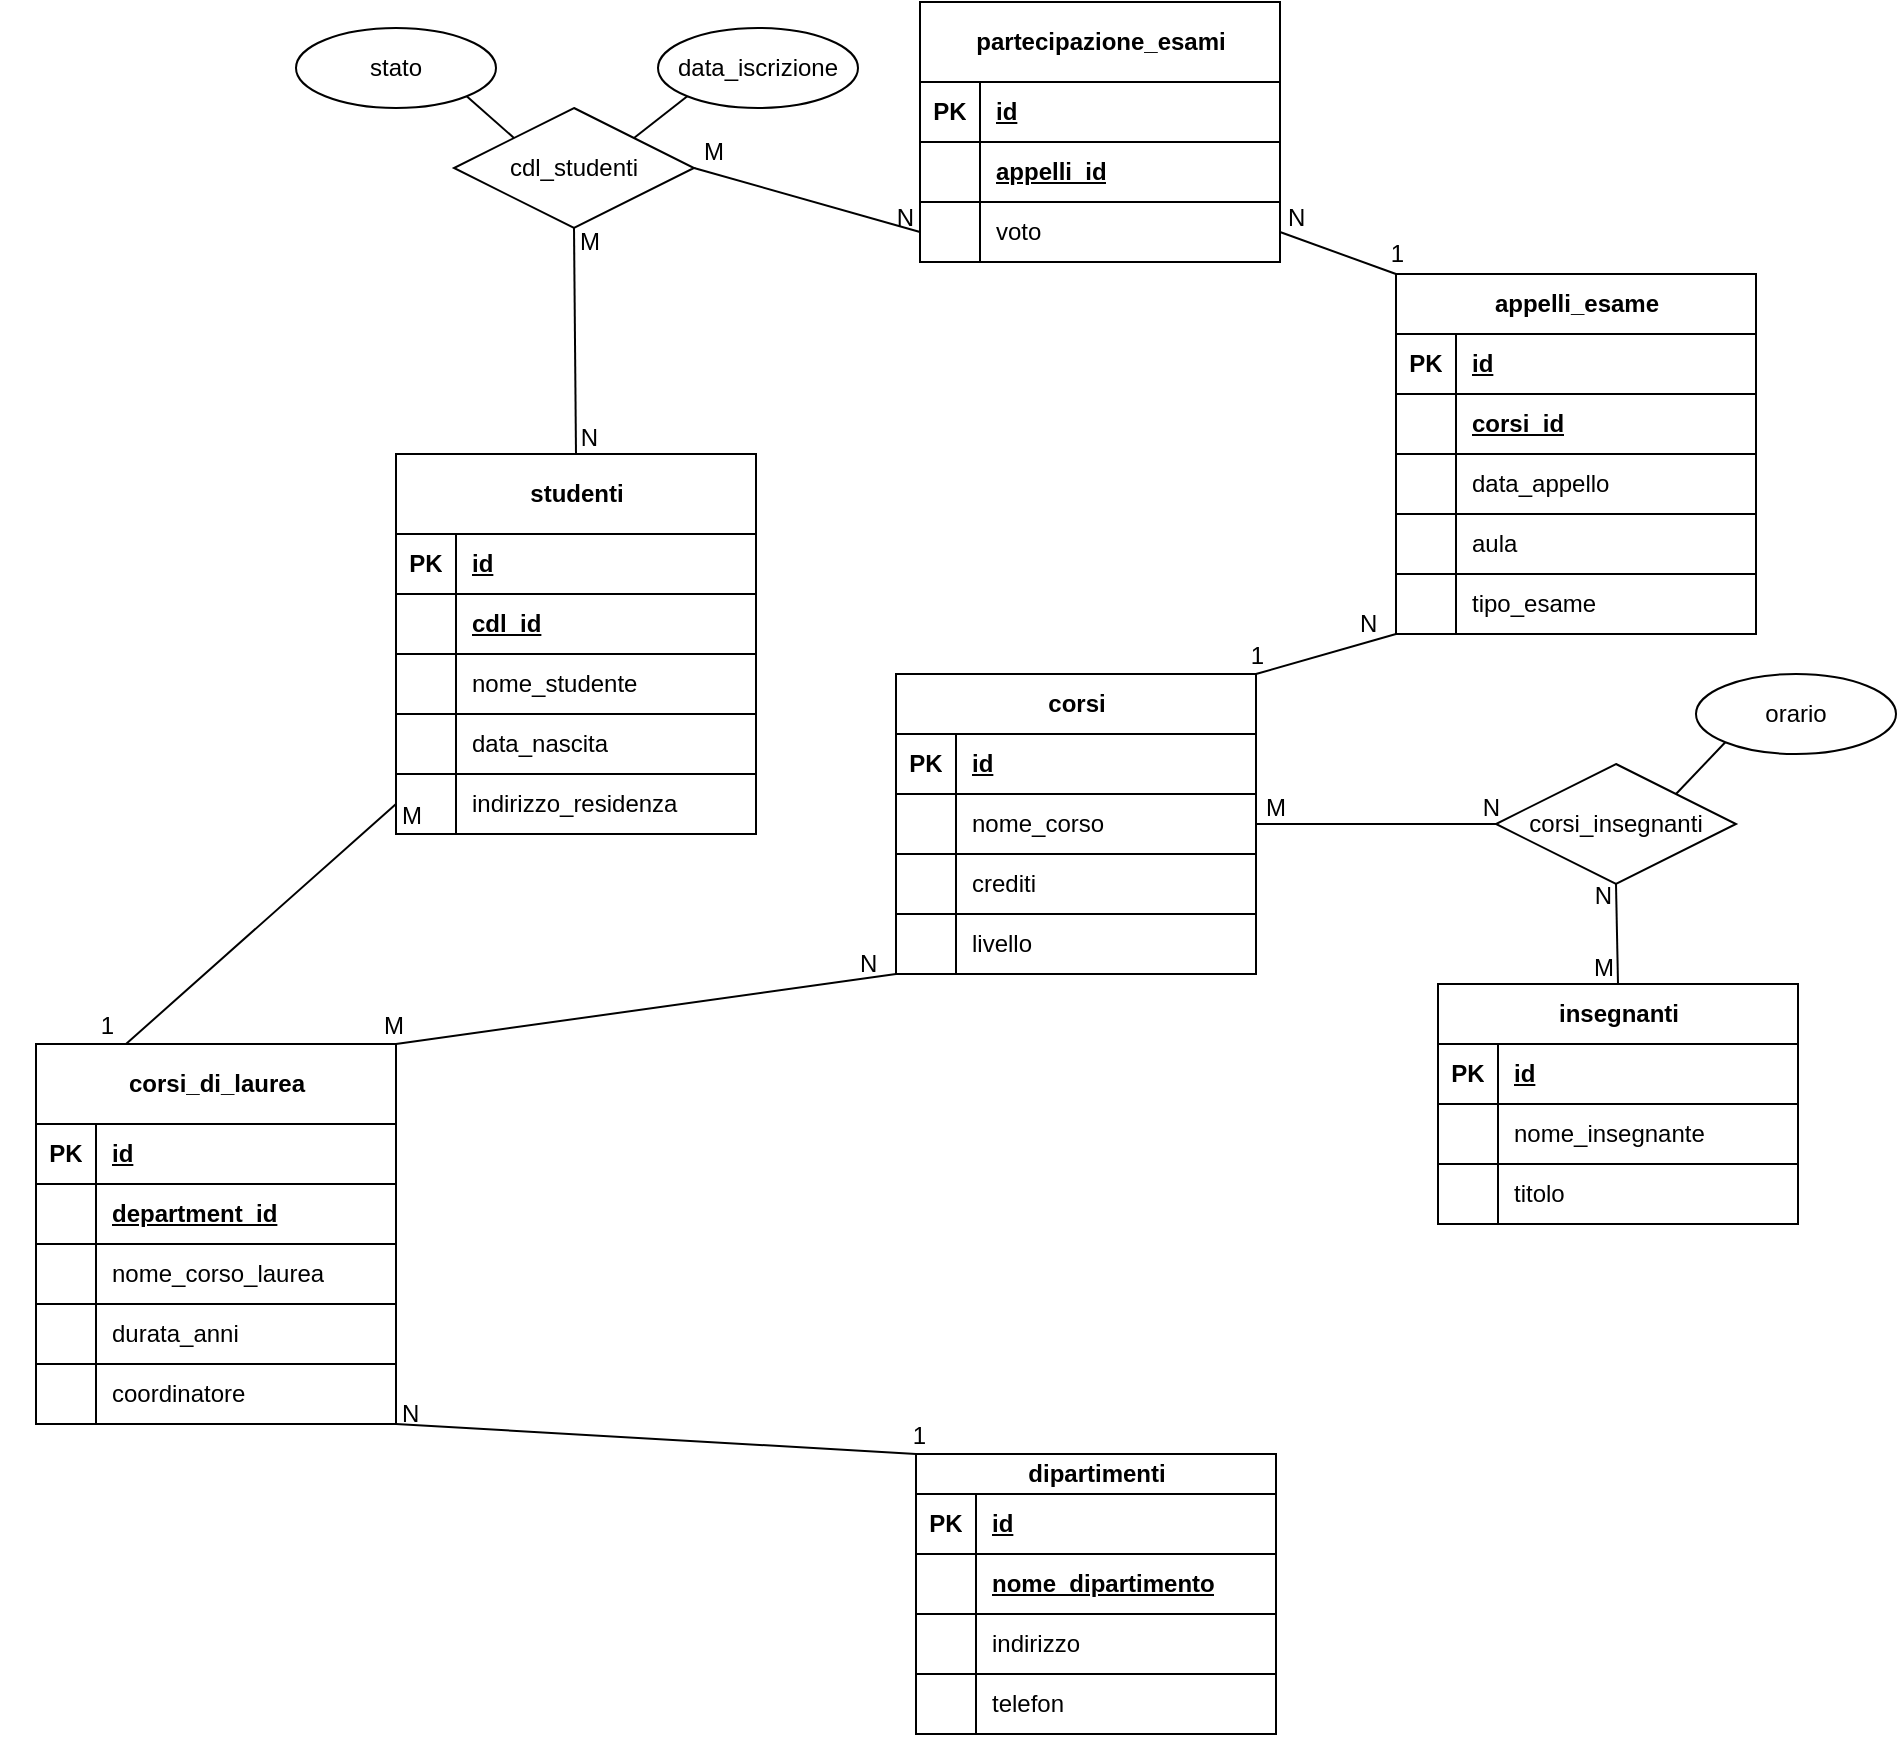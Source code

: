 <mxfile version="23.0.2" type="github">
  <diagram name="Page-1" id="NWVF9cYx0b9At_OMLeJA">
    <mxGraphModel dx="1184" dy="553" grid="1" gridSize="10" guides="1" tooltips="1" connect="1" arrows="1" fold="1" page="1" pageScale="1" pageWidth="850" pageHeight="1100" math="0" shadow="0">
      <root>
        <mxCell id="0" />
        <mxCell id="1" parent="0" />
        <mxCell id="LNe8rsWFTBaImqLRteXB-1" value="dipartimenti" style="shape=table;startSize=20;container=1;collapsible=1;childLayout=tableLayout;fixedRows=1;rowLines=0;fontStyle=1;align=center;resizeLast=1;html=1;" parent="1" vertex="1">
          <mxGeometry x="460" y="760" width="180" height="140" as="geometry" />
        </mxCell>
        <mxCell id="LNe8rsWFTBaImqLRteXB-101" style="shape=tableRow;horizontal=0;startSize=0;swimlaneHead=0;swimlaneBody=0;fillColor=none;collapsible=0;dropTarget=0;points=[[0,0.5],[1,0.5]];portConstraint=eastwest;top=0;left=0;right=0;bottom=1;" parent="LNe8rsWFTBaImqLRteXB-1" vertex="1">
          <mxGeometry y="20" width="180" height="30" as="geometry" />
        </mxCell>
        <mxCell id="LNe8rsWFTBaImqLRteXB-102" value="PK" style="shape=partialRectangle;connectable=0;fillColor=none;top=0;left=0;bottom=0;right=0;fontStyle=1;overflow=hidden;whiteSpace=wrap;html=1;" parent="LNe8rsWFTBaImqLRteXB-101" vertex="1">
          <mxGeometry width="30" height="30" as="geometry">
            <mxRectangle width="30" height="30" as="alternateBounds" />
          </mxGeometry>
        </mxCell>
        <mxCell id="LNe8rsWFTBaImqLRteXB-103" value="id" style="shape=partialRectangle;connectable=0;fillColor=none;top=0;left=0;bottom=0;right=0;align=left;spacingLeft=6;fontStyle=5;overflow=hidden;whiteSpace=wrap;html=1;" parent="LNe8rsWFTBaImqLRteXB-101" vertex="1">
          <mxGeometry x="30" width="150" height="30" as="geometry">
            <mxRectangle width="150" height="30" as="alternateBounds" />
          </mxGeometry>
        </mxCell>
        <mxCell id="LNe8rsWFTBaImqLRteXB-2" value="" style="shape=tableRow;horizontal=0;startSize=0;swimlaneHead=0;swimlaneBody=0;fillColor=none;collapsible=0;dropTarget=0;points=[[0,0.5],[1,0.5]];portConstraint=eastwest;top=0;left=0;right=0;bottom=1;" parent="LNe8rsWFTBaImqLRteXB-1" vertex="1">
          <mxGeometry y="50" width="180" height="30" as="geometry" />
        </mxCell>
        <mxCell id="LNe8rsWFTBaImqLRteXB-3" value="" style="shape=partialRectangle;connectable=0;fillColor=none;top=0;left=0;bottom=0;right=0;fontStyle=1;overflow=hidden;whiteSpace=wrap;html=1;" parent="LNe8rsWFTBaImqLRteXB-2" vertex="1">
          <mxGeometry width="30" height="30" as="geometry">
            <mxRectangle width="30" height="30" as="alternateBounds" />
          </mxGeometry>
        </mxCell>
        <mxCell id="LNe8rsWFTBaImqLRteXB-4" value="nome_dipartimento" style="shape=partialRectangle;connectable=0;fillColor=none;top=0;left=0;bottom=0;right=0;align=left;spacingLeft=6;fontStyle=5;overflow=hidden;whiteSpace=wrap;html=1;" parent="LNe8rsWFTBaImqLRteXB-2" vertex="1">
          <mxGeometry x="30" width="150" height="30" as="geometry">
            <mxRectangle width="150" height="30" as="alternateBounds" />
          </mxGeometry>
        </mxCell>
        <mxCell id="LNe8rsWFTBaImqLRteXB-5" value="" style="shape=tableRow;horizontal=0;startSize=0;swimlaneHead=0;swimlaneBody=0;fillColor=none;collapsible=0;dropTarget=0;points=[[0,0.5],[1,0.5]];portConstraint=eastwest;top=0;left=0;right=0;bottom=0;" parent="LNe8rsWFTBaImqLRteXB-1" vertex="1">
          <mxGeometry y="80" width="180" height="30" as="geometry" />
        </mxCell>
        <mxCell id="LNe8rsWFTBaImqLRteXB-6" value="" style="shape=partialRectangle;connectable=0;fillColor=none;top=0;left=0;bottom=0;right=0;editable=1;overflow=hidden;whiteSpace=wrap;html=1;" parent="LNe8rsWFTBaImqLRteXB-5" vertex="1">
          <mxGeometry width="30" height="30" as="geometry">
            <mxRectangle width="30" height="30" as="alternateBounds" />
          </mxGeometry>
        </mxCell>
        <mxCell id="LNe8rsWFTBaImqLRteXB-7" value="&lt;div&gt;indirizzo&lt;/div&gt;" style="shape=partialRectangle;connectable=0;fillColor=none;top=0;left=0;bottom=1;right=0;align=left;spacingLeft=6;overflow=hidden;whiteSpace=wrap;html=1;perimeterSpacing=1;container=0;" parent="LNe8rsWFTBaImqLRteXB-5" vertex="1">
          <mxGeometry x="30" width="150" height="30" as="geometry">
            <mxRectangle width="150" height="30" as="alternateBounds" />
          </mxGeometry>
        </mxCell>
        <mxCell id="QzkcNydhMAJki6XrrXDj-22" style="shape=tableRow;horizontal=0;startSize=0;swimlaneHead=0;swimlaneBody=0;collapsible=0;dropTarget=0;points=[[0,0.5],[1,0.5]];portConstraint=eastwest;top=0;left=0;right=0;bottom=1;perimeterSpacing=1;fillColor=none;swimlaneFillColor=none;strokeColor=default;swimlaneLine=0;shadow=0;rounded=0;" parent="LNe8rsWFTBaImqLRteXB-1" vertex="1">
          <mxGeometry y="110" width="180" height="30" as="geometry" />
        </mxCell>
        <mxCell id="QzkcNydhMAJki6XrrXDj-23" style="shape=partialRectangle;connectable=0;fillColor=none;top=1;left=0;bottom=0;right=0;editable=1;overflow=hidden;whiteSpace=wrap;html=1;" parent="QzkcNydhMAJki6XrrXDj-22" vertex="1">
          <mxGeometry width="30" height="30" as="geometry">
            <mxRectangle width="30" height="30" as="alternateBounds" />
          </mxGeometry>
        </mxCell>
        <mxCell id="QzkcNydhMAJki6XrrXDj-24" value="telefon" style="shape=partialRectangle;connectable=0;fillColor=none;top=1;left=0;bottom=0;right=0;align=left;spacingLeft=6;overflow=hidden;whiteSpace=wrap;html=1;perimeterSpacing=12;strokeColor=default;strokeWidth=26;opacity=0;" parent="QzkcNydhMAJki6XrrXDj-22" vertex="1">
          <mxGeometry x="30" width="150" height="30" as="geometry">
            <mxRectangle width="150" height="30" as="alternateBounds" />
          </mxGeometry>
        </mxCell>
        <mxCell id="LNe8rsWFTBaImqLRteXB-14" value="corsi_di_laurea" style="shape=table;startSize=40;container=1;collapsible=1;childLayout=tableLayout;fixedRows=1;rowLines=0;fontStyle=1;align=center;resizeLast=1;html=1;" parent="1" vertex="1">
          <mxGeometry x="20" y="555" width="180" height="190" as="geometry" />
        </mxCell>
        <mxCell id="LNe8rsWFTBaImqLRteXB-15" value="" style="shape=tableRow;horizontal=0;startSize=0;swimlaneHead=0;swimlaneBody=0;fillColor=none;collapsible=0;dropTarget=0;points=[[0,0.5],[1,0.5]];portConstraint=eastwest;top=0;left=0;right=0;bottom=1;" parent="LNe8rsWFTBaImqLRteXB-14" vertex="1">
          <mxGeometry y="40" width="180" height="30" as="geometry" />
        </mxCell>
        <mxCell id="LNe8rsWFTBaImqLRteXB-16" value="PK" style="shape=partialRectangle;connectable=0;fillColor=none;top=0;left=0;bottom=0;right=0;fontStyle=1;overflow=hidden;whiteSpace=wrap;html=1;" parent="LNe8rsWFTBaImqLRteXB-15" vertex="1">
          <mxGeometry width="30" height="30" as="geometry">
            <mxRectangle width="30" height="30" as="alternateBounds" />
          </mxGeometry>
        </mxCell>
        <mxCell id="LNe8rsWFTBaImqLRteXB-17" value="id" style="shape=partialRectangle;connectable=0;fillColor=none;top=0;left=0;bottom=0;right=0;align=left;spacingLeft=6;fontStyle=5;overflow=hidden;whiteSpace=wrap;html=1;" parent="LNe8rsWFTBaImqLRteXB-15" vertex="1">
          <mxGeometry x="30" width="150" height="30" as="geometry">
            <mxRectangle width="150" height="30" as="alternateBounds" />
          </mxGeometry>
        </mxCell>
        <mxCell id="kNroG_Ox8khJCNpqPooz-1" style="shape=tableRow;horizontal=0;startSize=0;swimlaneHead=0;swimlaneBody=0;fillColor=none;collapsible=0;dropTarget=0;points=[[0,0.5],[1,0.5]];portConstraint=eastwest;top=0;left=0;right=0;bottom=1;" vertex="1" parent="LNe8rsWFTBaImqLRteXB-14">
          <mxGeometry y="70" width="180" height="30" as="geometry" />
        </mxCell>
        <mxCell id="kNroG_Ox8khJCNpqPooz-2" style="shape=partialRectangle;connectable=0;fillColor=none;top=0;left=0;bottom=0;right=0;fontStyle=1;overflow=hidden;whiteSpace=wrap;html=1;" vertex="1" parent="kNroG_Ox8khJCNpqPooz-1">
          <mxGeometry width="30" height="30" as="geometry">
            <mxRectangle width="30" height="30" as="alternateBounds" />
          </mxGeometry>
        </mxCell>
        <mxCell id="kNroG_Ox8khJCNpqPooz-3" value="department_id" style="shape=partialRectangle;connectable=0;fillColor=none;top=0;left=0;bottom=0;right=0;align=left;spacingLeft=6;fontStyle=5;overflow=hidden;whiteSpace=wrap;html=1;" vertex="1" parent="kNroG_Ox8khJCNpqPooz-1">
          <mxGeometry x="30" width="150" height="30" as="geometry">
            <mxRectangle width="150" height="30" as="alternateBounds" />
          </mxGeometry>
        </mxCell>
        <mxCell id="LNe8rsWFTBaImqLRteXB-18" value="" style="shape=tableRow;horizontal=0;startSize=0;swimlaneHead=0;swimlaneBody=0;fillColor=none;collapsible=0;dropTarget=0;points=[[0,0.5],[1,0.5]];portConstraint=eastwest;top=0;left=0;right=0;bottom=0;" parent="LNe8rsWFTBaImqLRteXB-14" vertex="1">
          <mxGeometry y="100" width="180" height="30" as="geometry" />
        </mxCell>
        <mxCell id="LNe8rsWFTBaImqLRteXB-19" value="" style="shape=partialRectangle;connectable=0;fillColor=none;top=0;left=0;bottom=0;right=0;editable=1;overflow=hidden;whiteSpace=wrap;html=1;" parent="LNe8rsWFTBaImqLRteXB-18" vertex="1">
          <mxGeometry width="30" height="30" as="geometry">
            <mxRectangle width="30" height="30" as="alternateBounds" />
          </mxGeometry>
        </mxCell>
        <mxCell id="LNe8rsWFTBaImqLRteXB-20" value="nome_corso_laurea" style="shape=partialRectangle;connectable=0;fillColor=none;top=0;left=0;bottom=0;right=0;align=left;spacingLeft=6;overflow=hidden;whiteSpace=wrap;html=1;" parent="LNe8rsWFTBaImqLRteXB-18" vertex="1">
          <mxGeometry x="30" width="150" height="30" as="geometry">
            <mxRectangle width="150" height="30" as="alternateBounds" />
          </mxGeometry>
        </mxCell>
        <mxCell id="QzkcNydhMAJki6XrrXDj-28" style="shape=tableRow;horizontal=0;startSize=0;swimlaneHead=0;swimlaneBody=0;fillColor=none;collapsible=0;dropTarget=0;points=[[0,0.5],[1,0.5]];portConstraint=eastwest;top=0;left=0;right=0;bottom=0;" parent="LNe8rsWFTBaImqLRteXB-14" vertex="1">
          <mxGeometry y="130" width="180" height="30" as="geometry" />
        </mxCell>
        <mxCell id="QzkcNydhMAJki6XrrXDj-29" style="shape=partialRectangle;connectable=0;fillColor=none;top=1;left=0;bottom=0;right=0;editable=1;overflow=hidden;whiteSpace=wrap;html=1;" parent="QzkcNydhMAJki6XrrXDj-28" vertex="1">
          <mxGeometry width="30" height="30" as="geometry">
            <mxRectangle width="30" height="30" as="alternateBounds" />
          </mxGeometry>
        </mxCell>
        <mxCell id="QzkcNydhMAJki6XrrXDj-30" value="durata_anni" style="shape=partialRectangle;connectable=0;fillColor=none;top=1;left=0;bottom=0;right=0;align=left;spacingLeft=6;overflow=hidden;whiteSpace=wrap;html=1;" parent="QzkcNydhMAJki6XrrXDj-28" vertex="1">
          <mxGeometry x="30" width="150" height="30" as="geometry">
            <mxRectangle width="150" height="30" as="alternateBounds" />
          </mxGeometry>
        </mxCell>
        <mxCell id="QzkcNydhMAJki6XrrXDj-31" style="shape=tableRow;horizontal=0;startSize=0;swimlaneHead=0;swimlaneBody=0;fillColor=none;collapsible=0;dropTarget=0;points=[[0,0.5],[1,0.5]];portConstraint=eastwest;top=0;left=0;right=0;bottom=0;" parent="LNe8rsWFTBaImqLRteXB-14" vertex="1">
          <mxGeometry y="160" width="180" height="30" as="geometry" />
        </mxCell>
        <mxCell id="QzkcNydhMAJki6XrrXDj-32" style="shape=partialRectangle;connectable=0;fillColor=none;top=1;left=0;bottom=0;right=0;editable=1;overflow=hidden;whiteSpace=wrap;html=1;" parent="QzkcNydhMAJki6XrrXDj-31" vertex="1">
          <mxGeometry width="30" height="30" as="geometry">
            <mxRectangle width="30" height="30" as="alternateBounds" />
          </mxGeometry>
        </mxCell>
        <mxCell id="QzkcNydhMAJki6XrrXDj-33" value="coordinatore" style="shape=partialRectangle;connectable=0;fillColor=none;top=1;left=0;bottom=0;right=0;align=left;spacingLeft=6;overflow=hidden;whiteSpace=wrap;html=1;" parent="QzkcNydhMAJki6XrrXDj-31" vertex="1">
          <mxGeometry x="30" width="150" height="30" as="geometry">
            <mxRectangle width="150" height="30" as="alternateBounds" />
          </mxGeometry>
        </mxCell>
        <mxCell id="LNe8rsWFTBaImqLRteXB-21" value="" style="endArrow=none;html=1;rounded=0;exitX=1;exitY=1;exitDx=0;exitDy=0;entryX=0;entryY=0;entryDx=0;entryDy=0;" parent="1" source="LNe8rsWFTBaImqLRteXB-14" target="LNe8rsWFTBaImqLRteXB-1" edge="1">
          <mxGeometry relative="1" as="geometry">
            <mxPoint x="540" y="340" as="sourcePoint" />
            <mxPoint x="700" y="340" as="targetPoint" />
          </mxGeometry>
        </mxCell>
        <mxCell id="LNe8rsWFTBaImqLRteXB-22" value="N" style="resizable=0;html=1;whiteSpace=wrap;align=left;verticalAlign=bottom;" parent="LNe8rsWFTBaImqLRteXB-21" connectable="0" vertex="1">
          <mxGeometry x="-1" relative="1" as="geometry">
            <mxPoint x="1" y="3" as="offset" />
          </mxGeometry>
        </mxCell>
        <mxCell id="LNe8rsWFTBaImqLRteXB-23" value="1" style="resizable=0;html=1;whiteSpace=wrap;align=right;verticalAlign=bottom;" parent="LNe8rsWFTBaImqLRteXB-21" connectable="0" vertex="1">
          <mxGeometry x="1" relative="1" as="geometry">
            <mxPoint x="6" y="-1" as="offset" />
          </mxGeometry>
        </mxCell>
        <mxCell id="LNe8rsWFTBaImqLRteXB-24" value="corsi" style="shape=table;startSize=30;container=1;collapsible=1;childLayout=tableLayout;fixedRows=1;rowLines=0;fontStyle=1;align=center;resizeLast=1;html=1;" parent="1" vertex="1">
          <mxGeometry x="450" y="370" width="180" height="150" as="geometry" />
        </mxCell>
        <mxCell id="LNe8rsWFTBaImqLRteXB-25" value="" style="shape=tableRow;horizontal=0;startSize=0;swimlaneHead=0;swimlaneBody=0;fillColor=none;collapsible=0;dropTarget=0;points=[[0,0.5],[1,0.5]];portConstraint=eastwest;top=0;left=0;right=0;bottom=1;" parent="LNe8rsWFTBaImqLRteXB-24" vertex="1">
          <mxGeometry y="30" width="180" height="30" as="geometry" />
        </mxCell>
        <mxCell id="LNe8rsWFTBaImqLRteXB-26" value="PK" style="shape=partialRectangle;connectable=0;fillColor=none;top=0;left=0;bottom=0;right=0;fontStyle=1;overflow=hidden;whiteSpace=wrap;html=1;" parent="LNe8rsWFTBaImqLRteXB-25" vertex="1">
          <mxGeometry width="30" height="30" as="geometry">
            <mxRectangle width="30" height="30" as="alternateBounds" />
          </mxGeometry>
        </mxCell>
        <mxCell id="LNe8rsWFTBaImqLRteXB-27" value="id" style="shape=partialRectangle;connectable=0;fillColor=none;top=0;left=0;bottom=0;right=0;align=left;spacingLeft=6;fontStyle=5;overflow=hidden;whiteSpace=wrap;html=1;" parent="LNe8rsWFTBaImqLRteXB-25" vertex="1">
          <mxGeometry x="30" width="150" height="30" as="geometry">
            <mxRectangle width="150" height="30" as="alternateBounds" />
          </mxGeometry>
        </mxCell>
        <mxCell id="LNe8rsWFTBaImqLRteXB-28" value="" style="shape=tableRow;horizontal=0;startSize=0;swimlaneHead=0;swimlaneBody=0;fillColor=none;collapsible=0;dropTarget=0;points=[[0,0.5],[1,0.5]];portConstraint=eastwest;top=0;left=0;right=0;bottom=0;" parent="LNe8rsWFTBaImqLRteXB-24" vertex="1">
          <mxGeometry y="60" width="180" height="30" as="geometry" />
        </mxCell>
        <mxCell id="LNe8rsWFTBaImqLRteXB-29" value="" style="shape=partialRectangle;connectable=0;fillColor=none;top=0;left=0;bottom=0;right=0;editable=1;overflow=hidden;whiteSpace=wrap;html=1;" parent="LNe8rsWFTBaImqLRteXB-28" vertex="1">
          <mxGeometry width="30" height="30" as="geometry">
            <mxRectangle width="30" height="30" as="alternateBounds" />
          </mxGeometry>
        </mxCell>
        <mxCell id="LNe8rsWFTBaImqLRteXB-30" value="nome_corso" style="shape=partialRectangle;connectable=0;fillColor=none;top=0;left=0;bottom=0;right=0;align=left;spacingLeft=6;overflow=hidden;whiteSpace=wrap;html=1;" parent="LNe8rsWFTBaImqLRteXB-28" vertex="1">
          <mxGeometry x="30" width="150" height="30" as="geometry">
            <mxRectangle width="150" height="30" as="alternateBounds" />
          </mxGeometry>
        </mxCell>
        <mxCell id="QzkcNydhMAJki6XrrXDj-34" style="shape=tableRow;horizontal=0;startSize=0;swimlaneHead=0;swimlaneBody=0;fillColor=none;collapsible=0;dropTarget=0;points=[[0,0.5],[1,0.5]];portConstraint=eastwest;top=0;left=0;right=0;bottom=0;" parent="LNe8rsWFTBaImqLRteXB-24" vertex="1">
          <mxGeometry y="90" width="180" height="30" as="geometry" />
        </mxCell>
        <mxCell id="QzkcNydhMAJki6XrrXDj-35" style="shape=partialRectangle;connectable=0;fillColor=none;top=1;left=0;bottom=0;right=0;editable=1;overflow=hidden;whiteSpace=wrap;html=1;" parent="QzkcNydhMAJki6XrrXDj-34" vertex="1">
          <mxGeometry width="30" height="30" as="geometry">
            <mxRectangle width="30" height="30" as="alternateBounds" />
          </mxGeometry>
        </mxCell>
        <mxCell id="QzkcNydhMAJki6XrrXDj-36" value="crediti" style="shape=partialRectangle;connectable=0;fillColor=none;top=1;left=0;bottom=0;right=0;align=left;spacingLeft=6;overflow=hidden;whiteSpace=wrap;html=1;" parent="QzkcNydhMAJki6XrrXDj-34" vertex="1">
          <mxGeometry x="30" width="150" height="30" as="geometry">
            <mxRectangle width="150" height="30" as="alternateBounds" />
          </mxGeometry>
        </mxCell>
        <mxCell id="QzkcNydhMAJki6XrrXDj-37" style="shape=tableRow;horizontal=0;startSize=0;swimlaneHead=0;swimlaneBody=0;fillColor=none;collapsible=0;dropTarget=0;points=[[0,0.5],[1,0.5]];portConstraint=eastwest;top=0;left=0;right=0;bottom=0;" parent="LNe8rsWFTBaImqLRteXB-24" vertex="1">
          <mxGeometry y="120" width="180" height="30" as="geometry" />
        </mxCell>
        <mxCell id="QzkcNydhMAJki6XrrXDj-38" style="shape=partialRectangle;connectable=0;fillColor=none;top=1;left=0;bottom=0;right=0;editable=1;overflow=hidden;whiteSpace=wrap;html=1;" parent="QzkcNydhMAJki6XrrXDj-37" vertex="1">
          <mxGeometry width="30" height="30" as="geometry">
            <mxRectangle width="30" height="30" as="alternateBounds" />
          </mxGeometry>
        </mxCell>
        <mxCell id="QzkcNydhMAJki6XrrXDj-39" value="livello" style="shape=partialRectangle;connectable=0;fillColor=none;top=1;left=0;bottom=0;right=0;align=left;spacingLeft=6;overflow=hidden;whiteSpace=wrap;html=1;" parent="QzkcNydhMAJki6XrrXDj-37" vertex="1">
          <mxGeometry x="30" width="150" height="30" as="geometry">
            <mxRectangle width="150" height="30" as="alternateBounds" />
          </mxGeometry>
        </mxCell>
        <mxCell id="LNe8rsWFTBaImqLRteXB-31" value="" style="endArrow=none;html=1;rounded=0;entryX=1;entryY=0;entryDx=0;entryDy=0;exitX=0;exitY=1;exitDx=0;exitDy=0;" parent="1" source="LNe8rsWFTBaImqLRteXB-24" target="LNe8rsWFTBaImqLRteXB-14" edge="1">
          <mxGeometry relative="1" as="geometry">
            <mxPoint x="470" y="475" as="sourcePoint" />
            <mxPoint x="580" y="420" as="targetPoint" />
          </mxGeometry>
        </mxCell>
        <mxCell id="LNe8rsWFTBaImqLRteXB-32" value="N" style="resizable=0;html=1;whiteSpace=wrap;align=left;verticalAlign=bottom;" parent="LNe8rsWFTBaImqLRteXB-31" connectable="0" vertex="1">
          <mxGeometry x="-1" relative="1" as="geometry">
            <mxPoint x="-20" y="3" as="offset" />
          </mxGeometry>
        </mxCell>
        <mxCell id="LNe8rsWFTBaImqLRteXB-33" value="M" style="resizable=0;html=1;whiteSpace=wrap;align=right;verticalAlign=bottom;" parent="LNe8rsWFTBaImqLRteXB-31" connectable="0" vertex="1">
          <mxGeometry x="1" relative="1" as="geometry">
            <mxPoint x="6" y="-1" as="offset" />
          </mxGeometry>
        </mxCell>
        <mxCell id="LNe8rsWFTBaImqLRteXB-34" value="insegnanti" style="shape=table;startSize=30;container=1;collapsible=1;childLayout=tableLayout;fixedRows=1;rowLines=0;fontStyle=1;align=center;resizeLast=1;html=1;" parent="1" vertex="1">
          <mxGeometry x="721" y="525" width="180" height="120" as="geometry" />
        </mxCell>
        <mxCell id="LNe8rsWFTBaImqLRteXB-35" value="" style="shape=tableRow;horizontal=0;startSize=0;swimlaneHead=0;swimlaneBody=0;fillColor=none;collapsible=0;dropTarget=0;points=[[0,0.5],[1,0.5]];portConstraint=eastwest;top=0;left=0;right=0;bottom=1;" parent="LNe8rsWFTBaImqLRteXB-34" vertex="1">
          <mxGeometry y="30" width="180" height="30" as="geometry" />
        </mxCell>
        <mxCell id="LNe8rsWFTBaImqLRteXB-36" value="PK" style="shape=partialRectangle;connectable=0;fillColor=none;top=0;left=0;bottom=0;right=0;fontStyle=1;overflow=hidden;whiteSpace=wrap;html=1;" parent="LNe8rsWFTBaImqLRteXB-35" vertex="1">
          <mxGeometry width="30" height="30" as="geometry">
            <mxRectangle width="30" height="30" as="alternateBounds" />
          </mxGeometry>
        </mxCell>
        <mxCell id="LNe8rsWFTBaImqLRteXB-37" value="id" style="shape=partialRectangle;connectable=0;fillColor=none;top=0;left=0;bottom=0;right=0;align=left;spacingLeft=6;fontStyle=5;overflow=hidden;whiteSpace=wrap;html=1;" parent="LNe8rsWFTBaImqLRteXB-35" vertex="1">
          <mxGeometry x="30" width="150" height="30" as="geometry">
            <mxRectangle width="150" height="30" as="alternateBounds" />
          </mxGeometry>
        </mxCell>
        <mxCell id="LNe8rsWFTBaImqLRteXB-38" value="" style="shape=tableRow;horizontal=0;startSize=0;swimlaneHead=0;swimlaneBody=0;fillColor=none;collapsible=0;dropTarget=0;points=[[0,0.5],[1,0.5]];portConstraint=eastwest;top=0;left=0;right=0;bottom=0;" parent="LNe8rsWFTBaImqLRteXB-34" vertex="1">
          <mxGeometry y="60" width="180" height="30" as="geometry" />
        </mxCell>
        <mxCell id="LNe8rsWFTBaImqLRteXB-39" value="" style="shape=partialRectangle;connectable=0;fillColor=none;top=0;left=0;bottom=0;right=0;editable=1;overflow=hidden;whiteSpace=wrap;html=1;" parent="LNe8rsWFTBaImqLRteXB-38" vertex="1">
          <mxGeometry width="30" height="30" as="geometry">
            <mxRectangle width="30" height="30" as="alternateBounds" />
          </mxGeometry>
        </mxCell>
        <mxCell id="LNe8rsWFTBaImqLRteXB-40" value="nome_insegnante" style="shape=partialRectangle;connectable=0;fillColor=none;top=0;left=0;bottom=0;right=0;align=left;spacingLeft=6;overflow=hidden;whiteSpace=wrap;html=1;" parent="LNe8rsWFTBaImqLRteXB-38" vertex="1">
          <mxGeometry x="30" width="150" height="30" as="geometry">
            <mxRectangle width="150" height="30" as="alternateBounds" />
          </mxGeometry>
        </mxCell>
        <mxCell id="QzkcNydhMAJki6XrrXDj-40" style="shape=tableRow;horizontal=0;startSize=0;swimlaneHead=0;swimlaneBody=0;fillColor=none;collapsible=0;dropTarget=0;points=[[0,0.5],[1,0.5]];portConstraint=eastwest;top=0;left=0;right=0;bottom=0;" parent="LNe8rsWFTBaImqLRteXB-34" vertex="1">
          <mxGeometry y="90" width="180" height="30" as="geometry" />
        </mxCell>
        <mxCell id="QzkcNydhMAJki6XrrXDj-41" style="shape=partialRectangle;connectable=0;fillColor=none;top=1;left=0;bottom=0;right=0;editable=1;overflow=hidden;whiteSpace=wrap;html=1;" parent="QzkcNydhMAJki6XrrXDj-40" vertex="1">
          <mxGeometry width="30" height="30" as="geometry">
            <mxRectangle width="30" height="30" as="alternateBounds" />
          </mxGeometry>
        </mxCell>
        <mxCell id="QzkcNydhMAJki6XrrXDj-42" value="titolo" style="shape=partialRectangle;connectable=0;fillColor=none;top=1;left=0;bottom=0;right=0;align=left;spacingLeft=6;overflow=hidden;whiteSpace=wrap;html=1;" parent="QzkcNydhMAJki6XrrXDj-40" vertex="1">
          <mxGeometry x="30" width="150" height="30" as="geometry">
            <mxRectangle width="150" height="30" as="alternateBounds" />
          </mxGeometry>
        </mxCell>
        <mxCell id="LNe8rsWFTBaImqLRteXB-41" value="corsi_insegnanti" style="shape=rhombus;perimeter=rhombusPerimeter;whiteSpace=wrap;html=1;align=center;" parent="1" vertex="1">
          <mxGeometry x="750" y="415" width="120" height="60" as="geometry" />
        </mxCell>
        <mxCell id="LNe8rsWFTBaImqLRteXB-42" value="" style="endArrow=none;html=1;rounded=0;exitX=1;exitY=0.5;exitDx=0;exitDy=0;entryX=0;entryY=0.5;entryDx=0;entryDy=0;" parent="1" source="LNe8rsWFTBaImqLRteXB-28" target="LNe8rsWFTBaImqLRteXB-41" edge="1">
          <mxGeometry relative="1" as="geometry">
            <mxPoint x="520" y="500" as="sourcePoint" />
            <mxPoint x="680" y="500" as="targetPoint" />
          </mxGeometry>
        </mxCell>
        <mxCell id="LNe8rsWFTBaImqLRteXB-43" value="M" style="resizable=0;html=1;whiteSpace=wrap;align=left;verticalAlign=bottom;" parent="LNe8rsWFTBaImqLRteXB-42" connectable="0" vertex="1">
          <mxGeometry x="-1" relative="1" as="geometry">
            <mxPoint x="3" as="offset" />
          </mxGeometry>
        </mxCell>
        <mxCell id="LNe8rsWFTBaImqLRteXB-44" value="N" style="resizable=0;html=1;whiteSpace=wrap;align=right;verticalAlign=bottom;" parent="LNe8rsWFTBaImqLRteXB-42" connectable="0" vertex="1">
          <mxGeometry x="1" relative="1" as="geometry">
            <mxPoint x="3" as="offset" />
          </mxGeometry>
        </mxCell>
        <mxCell id="LNe8rsWFTBaImqLRteXB-45" value="" style="endArrow=none;html=1;rounded=0;exitX=0.5;exitY=0;exitDx=0;exitDy=0;entryX=0.5;entryY=1;entryDx=0;entryDy=0;" parent="1" source="LNe8rsWFTBaImqLRteXB-34" target="LNe8rsWFTBaImqLRteXB-41" edge="1">
          <mxGeometry relative="1" as="geometry">
            <mxPoint x="660" y="455" as="sourcePoint" />
            <mxPoint x="760" y="455" as="targetPoint" />
          </mxGeometry>
        </mxCell>
        <mxCell id="LNe8rsWFTBaImqLRteXB-46" value="M" style="resizable=0;html=1;whiteSpace=wrap;align=left;verticalAlign=bottom;" parent="LNe8rsWFTBaImqLRteXB-45" connectable="0" vertex="1">
          <mxGeometry x="-1" relative="1" as="geometry">
            <mxPoint x="-14" as="offset" />
          </mxGeometry>
        </mxCell>
        <mxCell id="LNe8rsWFTBaImqLRteXB-47" value="N" style="resizable=0;html=1;whiteSpace=wrap;align=right;verticalAlign=bottom;" parent="LNe8rsWFTBaImqLRteXB-45" connectable="0" vertex="1">
          <mxGeometry x="1" relative="1" as="geometry">
            <mxPoint x="-1" y="14" as="offset" />
          </mxGeometry>
        </mxCell>
        <mxCell id="LNe8rsWFTBaImqLRteXB-48" value="appelli_esame" style="shape=table;startSize=30;container=1;collapsible=1;childLayout=tableLayout;fixedRows=1;rowLines=0;fontStyle=1;align=center;resizeLast=1;html=1;" parent="1" vertex="1">
          <mxGeometry x="700" y="170" width="180" height="180" as="geometry" />
        </mxCell>
        <mxCell id="LNe8rsWFTBaImqLRteXB-49" value="" style="shape=tableRow;horizontal=0;startSize=0;swimlaneHead=0;swimlaneBody=0;fillColor=none;collapsible=0;dropTarget=0;points=[[0,0.5],[1,0.5]];portConstraint=eastwest;top=0;left=0;right=0;bottom=1;" parent="LNe8rsWFTBaImqLRteXB-48" vertex="1">
          <mxGeometry y="30" width="180" height="30" as="geometry" />
        </mxCell>
        <mxCell id="LNe8rsWFTBaImqLRteXB-50" value="PK" style="shape=partialRectangle;connectable=0;fillColor=none;top=0;left=0;bottom=0;right=0;fontStyle=1;overflow=hidden;whiteSpace=wrap;html=1;" parent="LNe8rsWFTBaImqLRteXB-49" vertex="1">
          <mxGeometry width="30" height="30" as="geometry">
            <mxRectangle width="30" height="30" as="alternateBounds" />
          </mxGeometry>
        </mxCell>
        <mxCell id="LNe8rsWFTBaImqLRteXB-51" value="id" style="shape=partialRectangle;connectable=0;fillColor=none;top=0;left=0;bottom=0;right=0;align=left;spacingLeft=6;fontStyle=5;overflow=hidden;whiteSpace=wrap;html=1;" parent="LNe8rsWFTBaImqLRteXB-49" vertex="1">
          <mxGeometry x="30" width="150" height="30" as="geometry">
            <mxRectangle width="150" height="30" as="alternateBounds" />
          </mxGeometry>
        </mxCell>
        <mxCell id="kNroG_Ox8khJCNpqPooz-7" style="shape=tableRow;horizontal=0;startSize=0;swimlaneHead=0;swimlaneBody=0;fillColor=none;collapsible=0;dropTarget=0;points=[[0,0.5],[1,0.5]];portConstraint=eastwest;top=0;left=0;right=0;bottom=1;" vertex="1" parent="LNe8rsWFTBaImqLRteXB-48">
          <mxGeometry y="60" width="180" height="30" as="geometry" />
        </mxCell>
        <mxCell id="kNroG_Ox8khJCNpqPooz-8" style="shape=partialRectangle;connectable=0;fillColor=none;top=0;left=0;bottom=0;right=0;fontStyle=1;overflow=hidden;whiteSpace=wrap;html=1;" vertex="1" parent="kNroG_Ox8khJCNpqPooz-7">
          <mxGeometry width="30" height="30" as="geometry">
            <mxRectangle width="30" height="30" as="alternateBounds" />
          </mxGeometry>
        </mxCell>
        <mxCell id="kNroG_Ox8khJCNpqPooz-9" value="corsi_id" style="shape=partialRectangle;connectable=0;fillColor=none;top=0;left=0;bottom=0;right=0;align=left;spacingLeft=6;fontStyle=5;overflow=hidden;whiteSpace=wrap;html=1;" vertex="1" parent="kNroG_Ox8khJCNpqPooz-7">
          <mxGeometry x="30" width="150" height="30" as="geometry">
            <mxRectangle width="150" height="30" as="alternateBounds" />
          </mxGeometry>
        </mxCell>
        <mxCell id="LNe8rsWFTBaImqLRteXB-52" value="" style="shape=tableRow;horizontal=0;startSize=0;swimlaneHead=0;swimlaneBody=0;fillColor=none;collapsible=0;dropTarget=0;points=[[0,0.5],[1,0.5]];portConstraint=eastwest;top=0;left=0;right=0;bottom=0;" parent="LNe8rsWFTBaImqLRteXB-48" vertex="1">
          <mxGeometry y="90" width="180" height="30" as="geometry" />
        </mxCell>
        <mxCell id="LNe8rsWFTBaImqLRteXB-53" value="" style="shape=partialRectangle;connectable=0;fillColor=none;top=0;left=0;bottom=0;right=0;editable=1;overflow=hidden;whiteSpace=wrap;html=1;" parent="LNe8rsWFTBaImqLRteXB-52" vertex="1">
          <mxGeometry width="30" height="30" as="geometry">
            <mxRectangle width="30" height="30" as="alternateBounds" />
          </mxGeometry>
        </mxCell>
        <mxCell id="LNe8rsWFTBaImqLRteXB-54" value="data_appello" style="shape=partialRectangle;connectable=0;fillColor=none;top=0;left=0;bottom=0;right=0;align=left;spacingLeft=6;overflow=hidden;whiteSpace=wrap;html=1;" parent="LNe8rsWFTBaImqLRteXB-52" vertex="1">
          <mxGeometry x="30" width="150" height="30" as="geometry">
            <mxRectangle width="150" height="30" as="alternateBounds" />
          </mxGeometry>
        </mxCell>
        <mxCell id="QzkcNydhMAJki6XrrXDj-46" style="shape=tableRow;horizontal=0;startSize=0;swimlaneHead=0;swimlaneBody=0;fillColor=none;collapsible=0;dropTarget=0;points=[[0,0.5],[1,0.5]];portConstraint=eastwest;top=0;left=0;right=0;bottom=0;" parent="LNe8rsWFTBaImqLRteXB-48" vertex="1">
          <mxGeometry y="120" width="180" height="30" as="geometry" />
        </mxCell>
        <mxCell id="QzkcNydhMAJki6XrrXDj-47" style="shape=partialRectangle;connectable=0;fillColor=none;top=1;left=0;bottom=0;right=0;editable=1;overflow=hidden;whiteSpace=wrap;html=1;" parent="QzkcNydhMAJki6XrrXDj-46" vertex="1">
          <mxGeometry width="30" height="30" as="geometry">
            <mxRectangle width="30" height="30" as="alternateBounds" />
          </mxGeometry>
        </mxCell>
        <mxCell id="QzkcNydhMAJki6XrrXDj-48" value="aula" style="shape=partialRectangle;connectable=0;fillColor=none;top=1;left=0;bottom=0;right=0;align=left;spacingLeft=6;overflow=hidden;whiteSpace=wrap;html=1;" parent="QzkcNydhMAJki6XrrXDj-46" vertex="1">
          <mxGeometry x="30" width="150" height="30" as="geometry">
            <mxRectangle width="150" height="30" as="alternateBounds" />
          </mxGeometry>
        </mxCell>
        <mxCell id="QzkcNydhMAJki6XrrXDj-43" style="shape=tableRow;horizontal=0;startSize=0;swimlaneHead=0;swimlaneBody=0;fillColor=none;collapsible=0;dropTarget=0;points=[[0,0.5],[1,0.5]];portConstraint=eastwest;top=0;left=0;right=0;bottom=0;" parent="LNe8rsWFTBaImqLRteXB-48" vertex="1">
          <mxGeometry y="150" width="180" height="30" as="geometry" />
        </mxCell>
        <mxCell id="QzkcNydhMAJki6XrrXDj-44" style="shape=partialRectangle;connectable=0;fillColor=none;top=1;left=0;bottom=0;right=0;editable=1;overflow=hidden;whiteSpace=wrap;html=1;" parent="QzkcNydhMAJki6XrrXDj-43" vertex="1">
          <mxGeometry width="30" height="30" as="geometry">
            <mxRectangle width="30" height="30" as="alternateBounds" />
          </mxGeometry>
        </mxCell>
        <mxCell id="QzkcNydhMAJki6XrrXDj-45" value="tipo_esame" style="shape=partialRectangle;connectable=0;fillColor=none;top=1;left=0;bottom=0;right=0;align=left;spacingLeft=6;overflow=hidden;whiteSpace=wrap;html=1;" parent="QzkcNydhMAJki6XrrXDj-43" vertex="1">
          <mxGeometry x="30" width="150" height="30" as="geometry">
            <mxRectangle width="150" height="30" as="alternateBounds" />
          </mxGeometry>
        </mxCell>
        <mxCell id="LNe8rsWFTBaImqLRteXB-55" value="" style="endArrow=none;html=1;rounded=0;entryX=1;entryY=0;entryDx=0;entryDy=0;exitX=0;exitY=1;exitDx=0;exitDy=0;" parent="1" source="LNe8rsWFTBaImqLRteXB-48" target="LNe8rsWFTBaImqLRteXB-24" edge="1">
          <mxGeometry relative="1" as="geometry">
            <mxPoint x="710" y="345" as="sourcePoint" />
            <mxPoint x="640" y="390" as="targetPoint" />
          </mxGeometry>
        </mxCell>
        <mxCell id="LNe8rsWFTBaImqLRteXB-56" value="N" style="resizable=0;html=1;whiteSpace=wrap;align=left;verticalAlign=bottom;" parent="LNe8rsWFTBaImqLRteXB-55" connectable="0" vertex="1">
          <mxGeometry x="-1" relative="1" as="geometry">
            <mxPoint x="-20" y="3" as="offset" />
          </mxGeometry>
        </mxCell>
        <mxCell id="LNe8rsWFTBaImqLRteXB-57" value="1" style="resizable=0;html=1;whiteSpace=wrap;align=right;verticalAlign=bottom;" parent="LNe8rsWFTBaImqLRteXB-55" connectable="0" vertex="1">
          <mxGeometry x="1" relative="1" as="geometry">
            <mxPoint x="6" y="-1" as="offset" />
          </mxGeometry>
        </mxCell>
        <mxCell id="LNe8rsWFTBaImqLRteXB-68" value="studenti" style="shape=table;startSize=40;container=1;collapsible=1;childLayout=tableLayout;fixedRows=1;rowLines=0;fontStyle=1;align=center;resizeLast=1;html=1;" parent="1" vertex="1">
          <mxGeometry x="200" y="260" width="180" height="190" as="geometry" />
        </mxCell>
        <mxCell id="LNe8rsWFTBaImqLRteXB-69" value="" style="shape=tableRow;horizontal=0;startSize=0;swimlaneHead=0;swimlaneBody=0;fillColor=none;collapsible=0;dropTarget=0;points=[[0,0.5],[1,0.5]];portConstraint=eastwest;top=0;left=0;right=0;bottom=1;" parent="LNe8rsWFTBaImqLRteXB-68" vertex="1">
          <mxGeometry y="40" width="180" height="30" as="geometry" />
        </mxCell>
        <mxCell id="LNe8rsWFTBaImqLRteXB-70" value="PK" style="shape=partialRectangle;connectable=0;fillColor=none;top=0;left=0;bottom=0;right=0;fontStyle=1;overflow=hidden;whiteSpace=wrap;html=1;" parent="LNe8rsWFTBaImqLRteXB-69" vertex="1">
          <mxGeometry width="30" height="30" as="geometry">
            <mxRectangle width="30" height="30" as="alternateBounds" />
          </mxGeometry>
        </mxCell>
        <mxCell id="LNe8rsWFTBaImqLRteXB-71" value="id" style="shape=partialRectangle;connectable=0;fillColor=none;top=0;left=0;bottom=0;right=0;align=left;spacingLeft=6;fontStyle=5;overflow=hidden;whiteSpace=wrap;html=1;" parent="LNe8rsWFTBaImqLRteXB-69" vertex="1">
          <mxGeometry x="30" width="150" height="30" as="geometry">
            <mxRectangle width="150" height="30" as="alternateBounds" />
          </mxGeometry>
        </mxCell>
        <mxCell id="kNroG_Ox8khJCNpqPooz-4" style="shape=tableRow;horizontal=0;startSize=0;swimlaneHead=0;swimlaneBody=0;fillColor=none;collapsible=0;dropTarget=0;points=[[0,0.5],[1,0.5]];portConstraint=eastwest;top=0;left=0;right=0;bottom=1;" vertex="1" parent="LNe8rsWFTBaImqLRteXB-68">
          <mxGeometry y="70" width="180" height="30" as="geometry" />
        </mxCell>
        <mxCell id="kNroG_Ox8khJCNpqPooz-5" style="shape=partialRectangle;connectable=0;fillColor=none;top=0;left=0;bottom=0;right=0;fontStyle=1;overflow=hidden;whiteSpace=wrap;html=1;" vertex="1" parent="kNroG_Ox8khJCNpqPooz-4">
          <mxGeometry width="30" height="30" as="geometry">
            <mxRectangle width="30" height="30" as="alternateBounds" />
          </mxGeometry>
        </mxCell>
        <mxCell id="kNroG_Ox8khJCNpqPooz-6" value="cdl_id" style="shape=partialRectangle;connectable=0;fillColor=none;top=0;left=0;bottom=0;right=0;align=left;spacingLeft=6;fontStyle=5;overflow=hidden;whiteSpace=wrap;html=1;" vertex="1" parent="kNroG_Ox8khJCNpqPooz-4">
          <mxGeometry x="30" width="150" height="30" as="geometry">
            <mxRectangle width="150" height="30" as="alternateBounds" />
          </mxGeometry>
        </mxCell>
        <mxCell id="LNe8rsWFTBaImqLRteXB-72" value="" style="shape=tableRow;horizontal=0;startSize=0;swimlaneHead=0;swimlaneBody=0;fillColor=none;collapsible=0;dropTarget=0;points=[[0,0.5],[1,0.5]];portConstraint=eastwest;top=0;left=0;right=0;bottom=0;" parent="LNe8rsWFTBaImqLRteXB-68" vertex="1">
          <mxGeometry y="100" width="180" height="30" as="geometry" />
        </mxCell>
        <mxCell id="LNe8rsWFTBaImqLRteXB-73" value="" style="shape=partialRectangle;connectable=0;fillColor=none;top=0;left=0;bottom=0;right=0;editable=1;overflow=hidden;whiteSpace=wrap;html=1;" parent="LNe8rsWFTBaImqLRteXB-72" vertex="1">
          <mxGeometry width="30" height="30" as="geometry">
            <mxRectangle width="30" height="30" as="alternateBounds" />
          </mxGeometry>
        </mxCell>
        <mxCell id="LNe8rsWFTBaImqLRteXB-74" value="nome_studente" style="shape=partialRectangle;connectable=0;fillColor=none;top=0;left=0;bottom=0;right=0;align=left;spacingLeft=6;overflow=hidden;whiteSpace=wrap;html=1;" parent="LNe8rsWFTBaImqLRteXB-72" vertex="1">
          <mxGeometry x="30" width="150" height="30" as="geometry">
            <mxRectangle width="150" height="30" as="alternateBounds" />
          </mxGeometry>
        </mxCell>
        <mxCell id="QzkcNydhMAJki6XrrXDj-49" style="shape=tableRow;horizontal=0;startSize=0;swimlaneHead=0;swimlaneBody=0;fillColor=none;collapsible=0;dropTarget=0;points=[[0,0.5],[1,0.5]];portConstraint=eastwest;top=1;left=0;right=0;bottom=0;" parent="LNe8rsWFTBaImqLRteXB-68" vertex="1">
          <mxGeometry y="130" width="180" height="30" as="geometry" />
        </mxCell>
        <mxCell id="QzkcNydhMAJki6XrrXDj-50" style="shape=partialRectangle;connectable=0;fillColor=none;top=1;left=0;bottom=0;right=0;editable=1;overflow=hidden;whiteSpace=wrap;html=1;" parent="QzkcNydhMAJki6XrrXDj-49" vertex="1">
          <mxGeometry width="30" height="30" as="geometry">
            <mxRectangle width="30" height="30" as="alternateBounds" />
          </mxGeometry>
        </mxCell>
        <mxCell id="QzkcNydhMAJki6XrrXDj-51" value="data_nascita" style="shape=partialRectangle;connectable=0;fillColor=none;top=1;left=0;bottom=0;right=0;align=left;spacingLeft=6;overflow=hidden;whiteSpace=wrap;html=1;" parent="QzkcNydhMAJki6XrrXDj-49" vertex="1">
          <mxGeometry x="30" width="150" height="30" as="geometry">
            <mxRectangle width="150" height="30" as="alternateBounds" />
          </mxGeometry>
        </mxCell>
        <mxCell id="QzkcNydhMAJki6XrrXDj-52" style="shape=tableRow;horizontal=0;startSize=0;swimlaneHead=0;swimlaneBody=0;fillColor=none;collapsible=0;dropTarget=0;points=[[0,0.5],[1,0.5]];portConstraint=eastwest;top=1;left=0;right=0;bottom=0;" parent="LNe8rsWFTBaImqLRteXB-68" vertex="1">
          <mxGeometry y="160" width="180" height="30" as="geometry" />
        </mxCell>
        <mxCell id="QzkcNydhMAJki6XrrXDj-53" style="shape=partialRectangle;connectable=0;fillColor=none;top=1;left=0;bottom=0;right=0;editable=1;overflow=hidden;whiteSpace=wrap;html=1;" parent="QzkcNydhMAJki6XrrXDj-52" vertex="1">
          <mxGeometry width="30" height="30" as="geometry">
            <mxRectangle width="30" height="30" as="alternateBounds" />
          </mxGeometry>
        </mxCell>
        <mxCell id="QzkcNydhMAJki6XrrXDj-54" value="indirizzo_residenza" style="shape=partialRectangle;connectable=0;fillColor=none;top=1;left=0;bottom=0;right=0;align=left;spacingLeft=6;overflow=hidden;whiteSpace=wrap;html=1;" parent="QzkcNydhMAJki6XrrXDj-52" vertex="1">
          <mxGeometry x="30" width="150" height="30" as="geometry">
            <mxRectangle width="150" height="30" as="alternateBounds" />
          </mxGeometry>
        </mxCell>
        <mxCell id="LNe8rsWFTBaImqLRteXB-76" value="" style="resizable=0;html=1;whiteSpace=wrap;align=right;verticalAlign=bottom;" parent="1" connectable="0" vertex="1">
          <mxGeometry x="3" y="325" as="geometry" />
        </mxCell>
        <mxCell id="LNe8rsWFTBaImqLRteXB-77" value="" style="resizable=0;html=1;whiteSpace=wrap;align=right;verticalAlign=bottom;" parent="1" connectable="0" vertex="1">
          <mxGeometry x="58.988" y="368.422" as="geometry" />
        </mxCell>
        <mxCell id="LNe8rsWFTBaImqLRteXB-81" value="" style="endArrow=none;html=1;rounded=0;exitX=0;exitY=0.5;exitDx=0;exitDy=0;entryX=0.25;entryY=0;entryDx=0;entryDy=0;" parent="1" source="QzkcNydhMAJki6XrrXDj-52" target="LNe8rsWFTBaImqLRteXB-14" edge="1">
          <mxGeometry relative="1" as="geometry">
            <mxPoint x="63" y="375" as="sourcePoint" />
            <mxPoint x="60" y="400" as="targetPoint" />
          </mxGeometry>
        </mxCell>
        <mxCell id="LNe8rsWFTBaImqLRteXB-82" value="M" style="resizable=0;html=1;whiteSpace=wrap;align=left;verticalAlign=bottom;" parent="LNe8rsWFTBaImqLRteXB-81" connectable="0" vertex="1">
          <mxGeometry x="-1" relative="1" as="geometry">
            <mxPoint x="1" y="14" as="offset" />
          </mxGeometry>
        </mxCell>
        <mxCell id="LNe8rsWFTBaImqLRteXB-83" value="1" style="resizable=0;html=1;whiteSpace=wrap;align=right;verticalAlign=bottom;" parent="LNe8rsWFTBaImqLRteXB-81" connectable="0" vertex="1">
          <mxGeometry x="1" relative="1" as="geometry">
            <mxPoint x="-5" as="offset" />
          </mxGeometry>
        </mxCell>
        <mxCell id="LNe8rsWFTBaImqLRteXB-84" value="partecipazione_esami" style="shape=table;startSize=40;container=1;collapsible=1;childLayout=tableLayout;fixedRows=1;rowLines=0;fontStyle=1;align=center;resizeLast=1;html=1;" parent="1" vertex="1">
          <mxGeometry x="462" y="34" width="180" height="130" as="geometry" />
        </mxCell>
        <mxCell id="LNe8rsWFTBaImqLRteXB-85" value="" style="shape=tableRow;horizontal=0;startSize=0;swimlaneHead=0;swimlaneBody=0;fillColor=none;collapsible=0;dropTarget=0;points=[[0,0.5],[1,0.5]];portConstraint=eastwest;top=0;left=0;right=0;bottom=1;" parent="LNe8rsWFTBaImqLRteXB-84" vertex="1">
          <mxGeometry y="40" width="180" height="30" as="geometry" />
        </mxCell>
        <mxCell id="LNe8rsWFTBaImqLRteXB-86" value="PK" style="shape=partialRectangle;connectable=0;fillColor=none;top=0;left=0;bottom=0;right=0;fontStyle=1;overflow=hidden;whiteSpace=wrap;html=1;" parent="LNe8rsWFTBaImqLRteXB-85" vertex="1">
          <mxGeometry width="30" height="30" as="geometry">
            <mxRectangle width="30" height="30" as="alternateBounds" />
          </mxGeometry>
        </mxCell>
        <mxCell id="LNe8rsWFTBaImqLRteXB-87" value="id" style="shape=partialRectangle;connectable=0;fillColor=none;top=0;left=0;bottom=0;right=0;align=left;spacingLeft=6;fontStyle=5;overflow=hidden;whiteSpace=wrap;html=1;" parent="LNe8rsWFTBaImqLRteXB-85" vertex="1">
          <mxGeometry x="30" width="150" height="30" as="geometry">
            <mxRectangle width="150" height="30" as="alternateBounds" />
          </mxGeometry>
        </mxCell>
        <mxCell id="kNroG_Ox8khJCNpqPooz-10" style="shape=tableRow;horizontal=0;startSize=0;swimlaneHead=0;swimlaneBody=0;fillColor=none;collapsible=0;dropTarget=0;points=[[0,0.5],[1,0.5]];portConstraint=eastwest;top=0;left=0;right=0;bottom=1;" vertex="1" parent="LNe8rsWFTBaImqLRteXB-84">
          <mxGeometry y="70" width="180" height="30" as="geometry" />
        </mxCell>
        <mxCell id="kNroG_Ox8khJCNpqPooz-11" style="shape=partialRectangle;connectable=0;fillColor=none;top=0;left=0;bottom=0;right=0;fontStyle=1;overflow=hidden;whiteSpace=wrap;html=1;" vertex="1" parent="kNroG_Ox8khJCNpqPooz-10">
          <mxGeometry width="30" height="30" as="geometry">
            <mxRectangle width="30" height="30" as="alternateBounds" />
          </mxGeometry>
        </mxCell>
        <mxCell id="kNroG_Ox8khJCNpqPooz-12" value="appelli_id" style="shape=partialRectangle;connectable=0;fillColor=none;top=0;left=0;bottom=0;right=0;align=left;spacingLeft=6;fontStyle=5;overflow=hidden;whiteSpace=wrap;html=1;" vertex="1" parent="kNroG_Ox8khJCNpqPooz-10">
          <mxGeometry x="30" width="150" height="30" as="geometry">
            <mxRectangle width="150" height="30" as="alternateBounds" />
          </mxGeometry>
        </mxCell>
        <mxCell id="LNe8rsWFTBaImqLRteXB-88" value="" style="shape=tableRow;horizontal=0;startSize=0;swimlaneHead=0;swimlaneBody=0;fillColor=none;collapsible=0;dropTarget=0;points=[[0,0.5],[1,0.5]];portConstraint=eastwest;top=0;left=0;right=0;bottom=0;" parent="LNe8rsWFTBaImqLRteXB-84" vertex="1">
          <mxGeometry y="100" width="180" height="30" as="geometry" />
        </mxCell>
        <mxCell id="LNe8rsWFTBaImqLRteXB-89" value="" style="shape=partialRectangle;connectable=0;fillColor=none;top=0;left=0;bottom=0;right=0;editable=1;overflow=hidden;whiteSpace=wrap;html=1;" parent="LNe8rsWFTBaImqLRteXB-88" vertex="1">
          <mxGeometry width="30" height="30" as="geometry">
            <mxRectangle width="30" height="30" as="alternateBounds" />
          </mxGeometry>
        </mxCell>
        <mxCell id="LNe8rsWFTBaImqLRteXB-90" value="voto" style="shape=partialRectangle;connectable=0;fillColor=none;top=0;left=0;bottom=0;right=0;align=left;spacingLeft=6;overflow=hidden;whiteSpace=wrap;html=1;" parent="LNe8rsWFTBaImqLRteXB-88" vertex="1">
          <mxGeometry x="30" width="150" height="30" as="geometry">
            <mxRectangle width="150" height="30" as="alternateBounds" />
          </mxGeometry>
        </mxCell>
        <mxCell id="LNe8rsWFTBaImqLRteXB-91" value="" style="endArrow=none;html=1;rounded=0;entryX=0;entryY=0;entryDx=0;entryDy=0;exitX=1;exitY=0.5;exitDx=0;exitDy=0;" parent="1" source="LNe8rsWFTBaImqLRteXB-88" target="LNe8rsWFTBaImqLRteXB-48" edge="1">
          <mxGeometry relative="1" as="geometry">
            <mxPoint x="670" y="100" as="sourcePoint" />
            <mxPoint x="700" y="240" as="targetPoint" />
          </mxGeometry>
        </mxCell>
        <mxCell id="LNe8rsWFTBaImqLRteXB-92" value="N" style="resizable=0;html=1;whiteSpace=wrap;align=left;verticalAlign=bottom;" parent="LNe8rsWFTBaImqLRteXB-91" connectable="0" vertex="1">
          <mxGeometry x="-1" relative="1" as="geometry">
            <mxPoint x="2" y="1" as="offset" />
          </mxGeometry>
        </mxCell>
        <mxCell id="LNe8rsWFTBaImqLRteXB-93" value="1" style="resizable=0;html=1;whiteSpace=wrap;align=right;verticalAlign=bottom;" parent="LNe8rsWFTBaImqLRteXB-91" connectable="0" vertex="1">
          <mxGeometry x="1" relative="1" as="geometry">
            <mxPoint x="6" y="-1" as="offset" />
          </mxGeometry>
        </mxCell>
        <mxCell id="LNe8rsWFTBaImqLRteXB-94" value="cdl_studenti" style="shape=rhombus;perimeter=rhombusPerimeter;whiteSpace=wrap;html=1;align=center;" parent="1" vertex="1">
          <mxGeometry x="229" y="87" width="120" height="60" as="geometry" />
        </mxCell>
        <mxCell id="LNe8rsWFTBaImqLRteXB-95" value="" style="endArrow=none;html=1;rounded=0;exitX=1;exitY=0.5;exitDx=0;exitDy=0;entryX=0;entryY=0.5;entryDx=0;entryDy=0;" parent="1" source="LNe8rsWFTBaImqLRteXB-94" target="LNe8rsWFTBaImqLRteXB-88" edge="1">
          <mxGeometry relative="1" as="geometry">
            <mxPoint x="390" y="75" as="sourcePoint" />
            <mxPoint x="490" y="75" as="targetPoint" />
          </mxGeometry>
        </mxCell>
        <mxCell id="LNe8rsWFTBaImqLRteXB-96" value="M" style="resizable=0;html=1;whiteSpace=wrap;align=left;verticalAlign=bottom;" parent="LNe8rsWFTBaImqLRteXB-95" connectable="0" vertex="1">
          <mxGeometry x="-1" relative="1" as="geometry">
            <mxPoint x="3" as="offset" />
          </mxGeometry>
        </mxCell>
        <mxCell id="LNe8rsWFTBaImqLRteXB-97" value="N" style="resizable=0;html=1;whiteSpace=wrap;align=right;verticalAlign=bottom;" parent="LNe8rsWFTBaImqLRteXB-95" connectable="0" vertex="1">
          <mxGeometry x="1" relative="1" as="geometry">
            <mxPoint x="-2" y="1" as="offset" />
          </mxGeometry>
        </mxCell>
        <mxCell id="LNe8rsWFTBaImqLRteXB-98" value="" style="endArrow=none;html=1;rounded=0;exitX=0.5;exitY=1;exitDx=0;exitDy=0;entryX=0.5;entryY=0;entryDx=0;entryDy=0;" parent="1" source="LNe8rsWFTBaImqLRteXB-94" target="LNe8rsWFTBaImqLRteXB-68" edge="1">
          <mxGeometry relative="1" as="geometry">
            <mxPoint x="359" y="127" as="sourcePoint" />
            <mxPoint x="480" y="127" as="targetPoint" />
          </mxGeometry>
        </mxCell>
        <mxCell id="LNe8rsWFTBaImqLRteXB-99" value="M" style="resizable=0;html=1;whiteSpace=wrap;align=left;verticalAlign=bottom;" parent="LNe8rsWFTBaImqLRteXB-98" connectable="0" vertex="1">
          <mxGeometry x="-1" relative="1" as="geometry">
            <mxPoint x="1" y="15" as="offset" />
          </mxGeometry>
        </mxCell>
        <mxCell id="LNe8rsWFTBaImqLRteXB-100" value="N" style="resizable=0;html=1;whiteSpace=wrap;align=right;verticalAlign=bottom;" parent="LNe8rsWFTBaImqLRteXB-98" connectable="0" vertex="1">
          <mxGeometry x="1" relative="1" as="geometry">
            <mxPoint x="13" y="1" as="offset" />
          </mxGeometry>
        </mxCell>
        <mxCell id="QzkcNydhMAJki6XrrXDj-55" value="orario" style="ellipse;whiteSpace=wrap;html=1;align=center;strokeColor=default;verticalAlign=middle;fontFamily=Helvetica;fontSize=12;fontColor=default;startSize=0;fillColor=none;" parent="1" vertex="1">
          <mxGeometry x="850" y="370" width="100" height="40" as="geometry" />
        </mxCell>
        <mxCell id="QzkcNydhMAJki6XrrXDj-56" value="" style="endArrow=none;html=1;rounded=0;fontFamily=Helvetica;fontSize=12;fontColor=default;startSize=0;entryX=1;entryY=0;entryDx=0;entryDy=0;exitX=0;exitY=1;exitDx=0;exitDy=0;" parent="1" source="QzkcNydhMAJki6XrrXDj-55" target="LNe8rsWFTBaImqLRteXB-41" edge="1">
          <mxGeometry relative="1" as="geometry">
            <mxPoint x="540" y="450" as="sourcePoint" />
            <mxPoint x="700" y="450" as="targetPoint" />
          </mxGeometry>
        </mxCell>
        <mxCell id="QzkcNydhMAJki6XrrXDj-57" value="stato" style="ellipse;whiteSpace=wrap;html=1;align=center;strokeColor=default;verticalAlign=middle;fontFamily=Helvetica;fontSize=12;fontColor=default;startSize=0;fillColor=none;" parent="1" vertex="1">
          <mxGeometry x="150" y="47" width="100" height="40" as="geometry" />
        </mxCell>
        <mxCell id="QzkcNydhMAJki6XrrXDj-58" value="" style="endArrow=none;html=1;rounded=0;fontFamily=Helvetica;fontSize=12;fontColor=default;startSize=0;exitX=0;exitY=0;exitDx=0;exitDy=0;entryX=1;entryY=1;entryDx=0;entryDy=0;" parent="1" source="LNe8rsWFTBaImqLRteXB-94" target="QzkcNydhMAJki6XrrXDj-57" edge="1">
          <mxGeometry relative="1" as="geometry">
            <mxPoint x="310" y="150" as="sourcePoint" />
            <mxPoint x="470" y="150" as="targetPoint" />
          </mxGeometry>
        </mxCell>
        <mxCell id="QzkcNydhMAJki6XrrXDj-59" value="data_iscrizione" style="ellipse;whiteSpace=wrap;html=1;align=center;strokeColor=default;verticalAlign=middle;fontFamily=Helvetica;fontSize=12;fontColor=default;startSize=0;fillColor=none;" parent="1" vertex="1">
          <mxGeometry x="331" y="47" width="100" height="40" as="geometry" />
        </mxCell>
        <mxCell id="QzkcNydhMAJki6XrrXDj-60" value="" style="endArrow=none;html=1;rounded=0;fontFamily=Helvetica;fontSize=12;fontColor=default;startSize=0;exitX=1;exitY=0;exitDx=0;exitDy=0;entryX=0;entryY=1;entryDx=0;entryDy=0;" parent="1" source="LNe8rsWFTBaImqLRteXB-94" target="QzkcNydhMAJki6XrrXDj-59" edge="1">
          <mxGeometry relative="1" as="geometry">
            <mxPoint x="419" y="102" as="sourcePoint" />
            <mxPoint x="630" y="150" as="targetPoint" />
          </mxGeometry>
        </mxCell>
      </root>
    </mxGraphModel>
  </diagram>
</mxfile>
